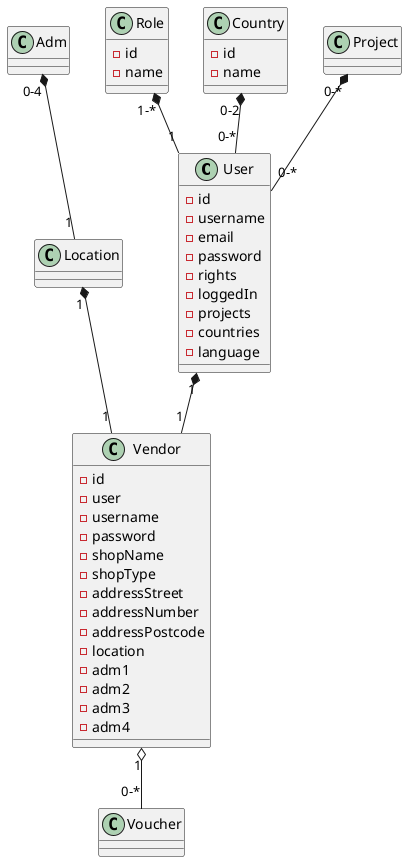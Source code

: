 @startuml customModelFields

class User {
    - id
    - username
    - email
    - password
    - rights
    - loggedIn
    - projects
    - countries
    - language
}

class Vendor {
    - id
    - user
    - username
    - password
    - shopName
    - shopType
    - addressStreet
    - addressNumber
    - addressPostcode
    - location
    - adm1
    - adm2
    - adm3
    - adm4
}

class Role {
    - id
    - name
}

class Country {
    - id
    - name
}

 Adm "0-4" *-- "1" Location

 
 Role "1-*" *-- "1" User
 Country "0-2" *-- "0-*" User
 Project "0-*" *-- "0-*" User
 
 User "1" *-- "1" Vendor
 Location "1" *-- "1" Vendor
 
 Vendor "1" o-- "0-*" Voucher
 
@enduml